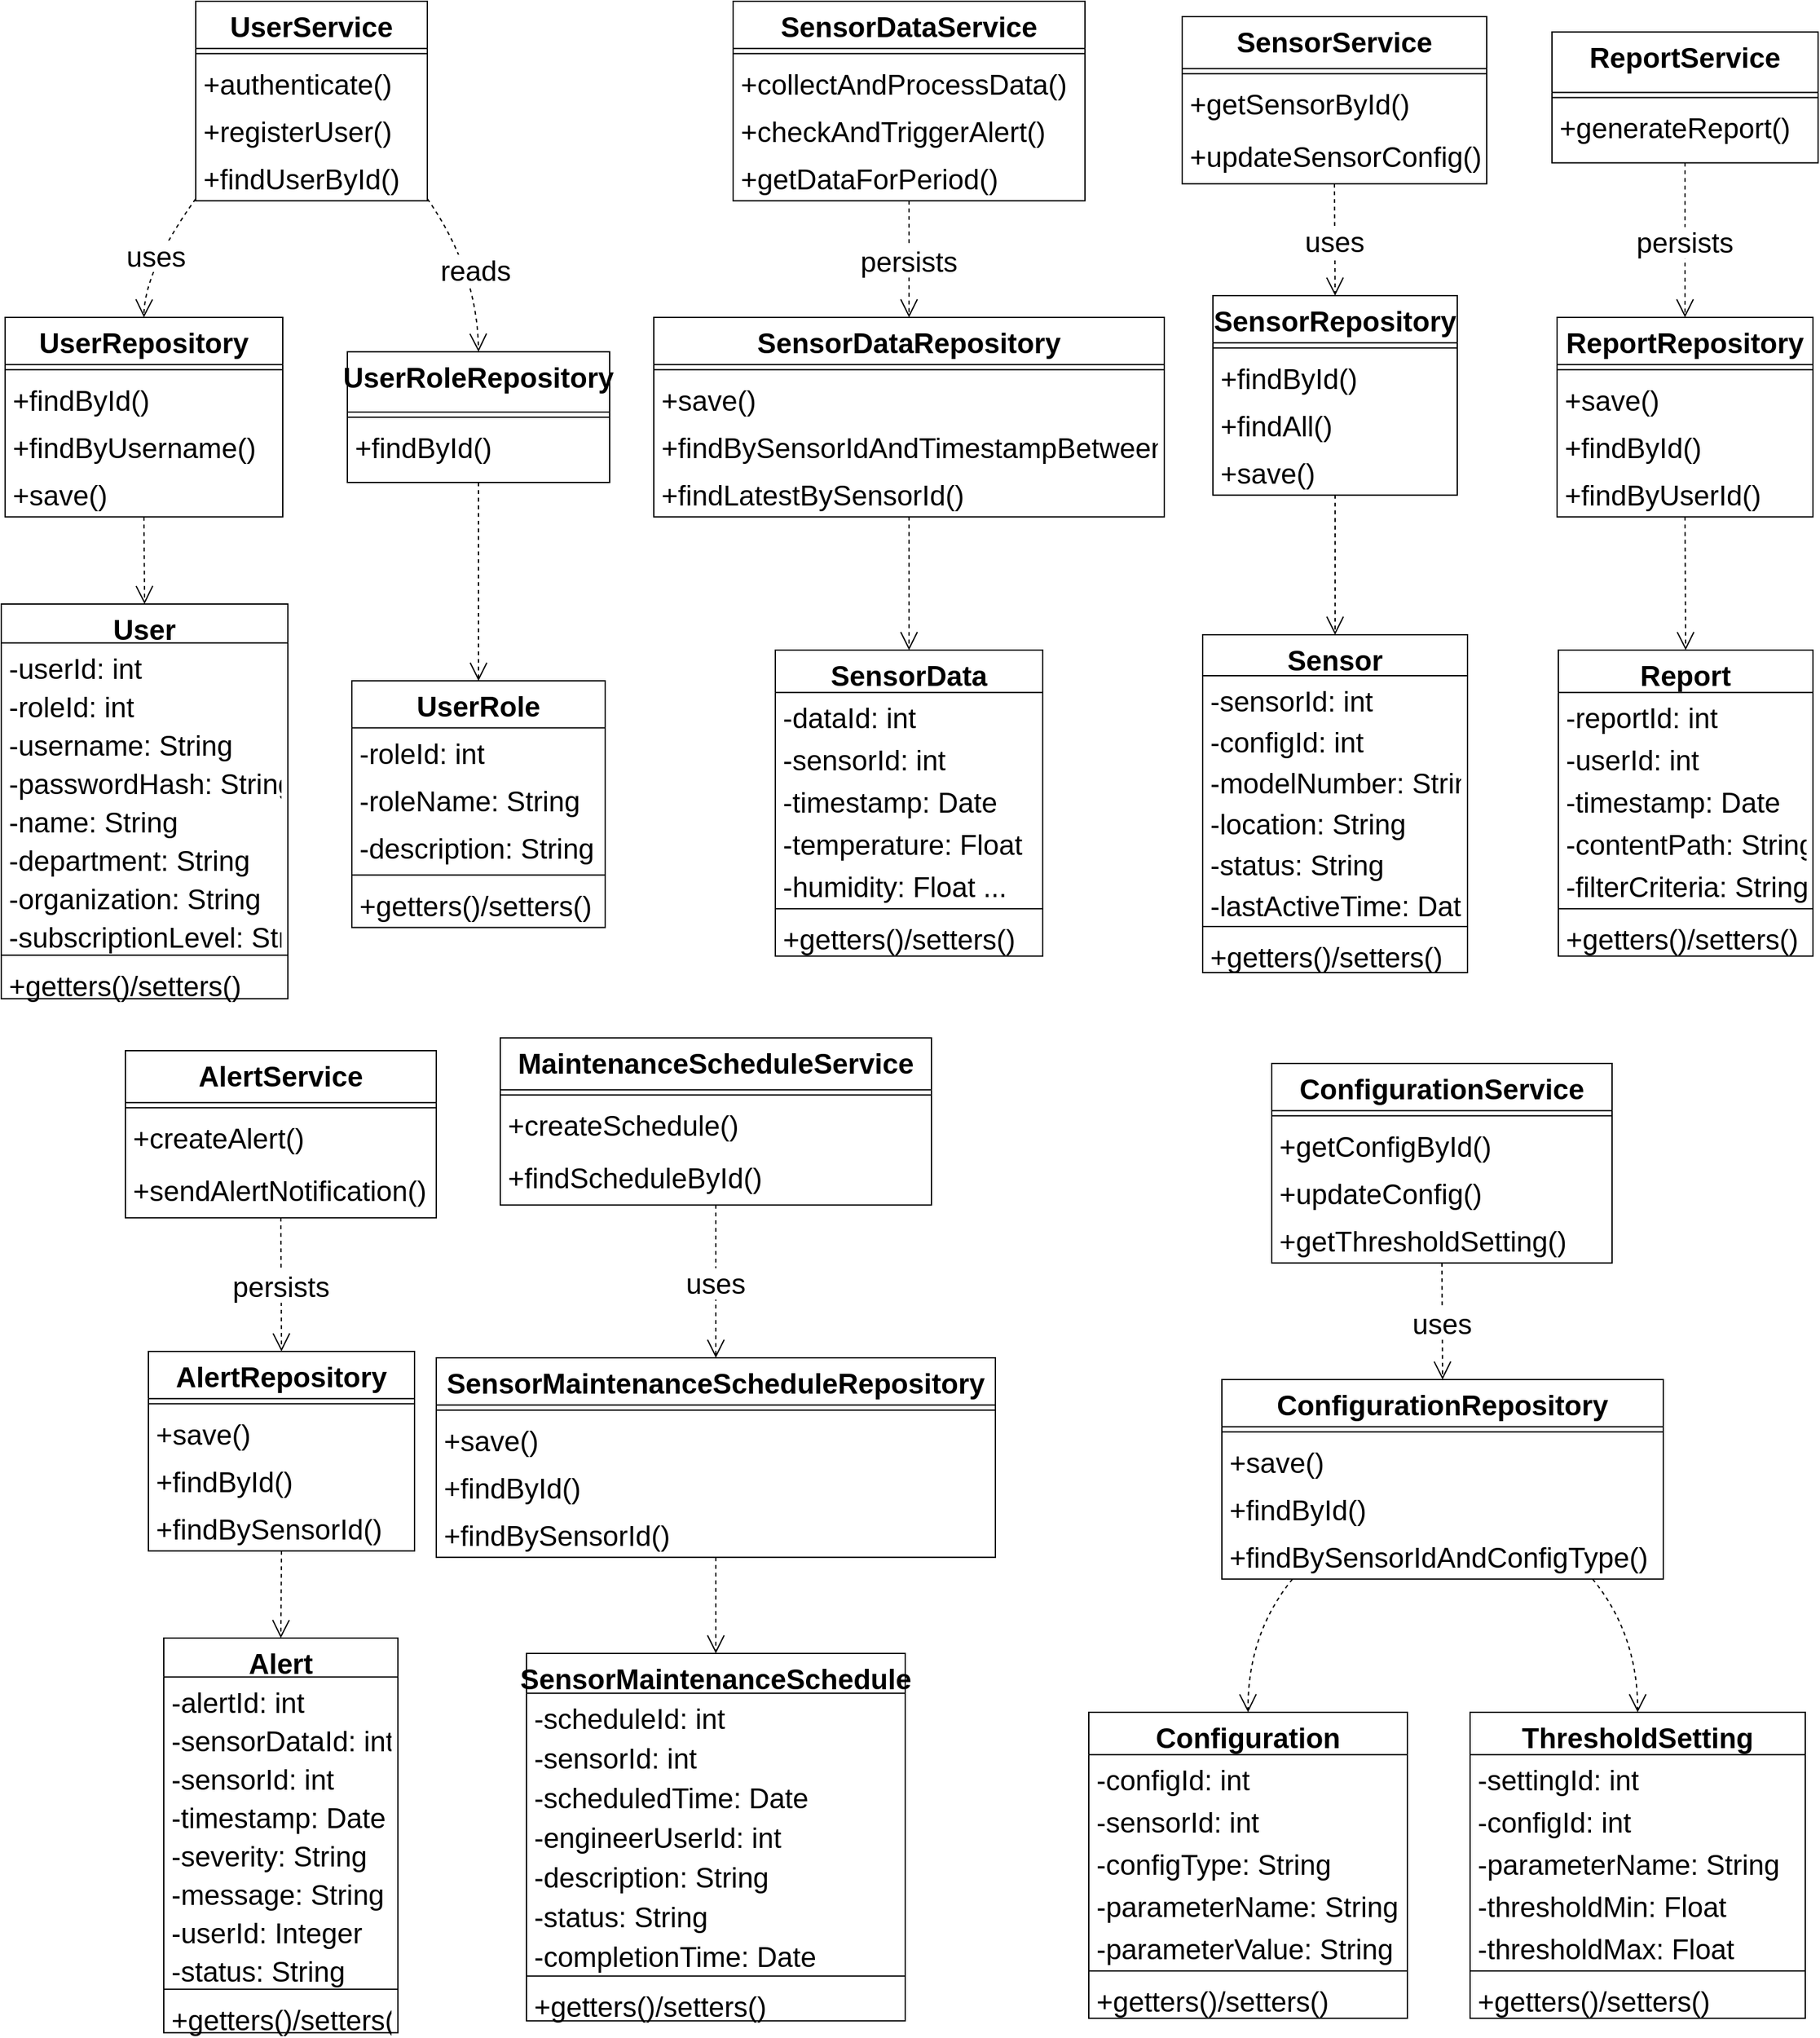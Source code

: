 <mxfile version="26.1.1">
  <diagram name="第 1 页" id="MVSlBnco3BvouE9T-JUd">
    <mxGraphModel dx="3489" dy="2351" grid="1" gridSize="10" guides="1" tooltips="1" connect="1" arrows="1" fold="1" page="1" pageScale="1" pageWidth="827" pageHeight="1169" math="0" shadow="0">
      <root>
        <mxCell id="0" />
        <mxCell id="1" parent="0" />
        <mxCell id="HAWDGhvLWeC8sxfQrLCT-81" value="UserService" style="swimlane;fontStyle=1;align=center;verticalAlign=top;childLayout=stackLayout;horizontal=1;startSize=36.889;horizontalStack=0;resizeParent=1;resizeParentMax=0;resizeLast=0;collapsible=0;marginBottom=0;fontSize=22;" vertex="1" parent="1">
          <mxGeometry x="172" y="20" width="181" height="155.889" as="geometry" />
        </mxCell>
        <mxCell id="HAWDGhvLWeC8sxfQrLCT-82" style="line;strokeWidth=1;fillColor=none;align=left;verticalAlign=middle;spacingTop=-1;spacingLeft=3;spacingRight=3;rotatable=0;labelPosition=right;points=[];portConstraint=eastwest;strokeColor=inherit;fontSize=22;" vertex="1" parent="HAWDGhvLWeC8sxfQrLCT-81">
          <mxGeometry y="36.889" width="181" height="8" as="geometry" />
        </mxCell>
        <mxCell id="HAWDGhvLWeC8sxfQrLCT-83" value="+authenticate()" style="text;strokeColor=none;fillColor=none;align=left;verticalAlign=top;spacingLeft=4;spacingRight=4;overflow=hidden;rotatable=0;points=[[0,0.5],[1,0.5]];portConstraint=eastwest;fontSize=22;" vertex="1" parent="HAWDGhvLWeC8sxfQrLCT-81">
          <mxGeometry y="44.889" width="181" height="37" as="geometry" />
        </mxCell>
        <mxCell id="HAWDGhvLWeC8sxfQrLCT-84" value="+registerUser()" style="text;strokeColor=none;fillColor=none;align=left;verticalAlign=top;spacingLeft=4;spacingRight=4;overflow=hidden;rotatable=0;points=[[0,0.5],[1,0.5]];portConstraint=eastwest;fontSize=22;" vertex="1" parent="HAWDGhvLWeC8sxfQrLCT-81">
          <mxGeometry y="81.889" width="181" height="37" as="geometry" />
        </mxCell>
        <mxCell id="HAWDGhvLWeC8sxfQrLCT-85" value="+findUserById()" style="text;strokeColor=none;fillColor=none;align=left;verticalAlign=top;spacingLeft=4;spacingRight=4;overflow=hidden;rotatable=0;points=[[0,0.5],[1,0.5]];portConstraint=eastwest;fontSize=22;" vertex="1" parent="HAWDGhvLWeC8sxfQrLCT-81">
          <mxGeometry y="118.889" width="181" height="37" as="geometry" />
        </mxCell>
        <mxCell id="HAWDGhvLWeC8sxfQrLCT-86" value="SensorDataService" style="swimlane;fontStyle=1;align=center;verticalAlign=top;childLayout=stackLayout;horizontal=1;startSize=36.889;horizontalStack=0;resizeParent=1;resizeParentMax=0;resizeLast=0;collapsible=0;marginBottom=0;fontSize=22;" vertex="1" parent="1">
          <mxGeometry x="592" y="20" width="275" height="155.889" as="geometry" />
        </mxCell>
        <mxCell id="HAWDGhvLWeC8sxfQrLCT-87" style="line;strokeWidth=1;fillColor=none;align=left;verticalAlign=middle;spacingTop=-1;spacingLeft=3;spacingRight=3;rotatable=0;labelPosition=right;points=[];portConstraint=eastwest;strokeColor=inherit;fontSize=22;" vertex="1" parent="HAWDGhvLWeC8sxfQrLCT-86">
          <mxGeometry y="36.889" width="275" height="8" as="geometry" />
        </mxCell>
        <mxCell id="HAWDGhvLWeC8sxfQrLCT-88" value="+collectAndProcessData()" style="text;strokeColor=none;fillColor=none;align=left;verticalAlign=top;spacingLeft=4;spacingRight=4;overflow=hidden;rotatable=0;points=[[0,0.5],[1,0.5]];portConstraint=eastwest;fontSize=22;" vertex="1" parent="HAWDGhvLWeC8sxfQrLCT-86">
          <mxGeometry y="44.889" width="275" height="37" as="geometry" />
        </mxCell>
        <mxCell id="HAWDGhvLWeC8sxfQrLCT-89" value="+checkAndTriggerAlert()" style="text;strokeColor=none;fillColor=none;align=left;verticalAlign=top;spacingLeft=4;spacingRight=4;overflow=hidden;rotatable=0;points=[[0,0.5],[1,0.5]];portConstraint=eastwest;fontSize=22;" vertex="1" parent="HAWDGhvLWeC8sxfQrLCT-86">
          <mxGeometry y="81.889" width="275" height="37" as="geometry" />
        </mxCell>
        <mxCell id="HAWDGhvLWeC8sxfQrLCT-90" value="+getDataForPeriod()" style="text;strokeColor=none;fillColor=none;align=left;verticalAlign=top;spacingLeft=4;spacingRight=4;overflow=hidden;rotatable=0;points=[[0,0.5],[1,0.5]];portConstraint=eastwest;fontSize=22;" vertex="1" parent="HAWDGhvLWeC8sxfQrLCT-86">
          <mxGeometry y="118.889" width="275" height="37" as="geometry" />
        </mxCell>
        <mxCell id="HAWDGhvLWeC8sxfQrLCT-91" value="SensorService" style="swimlane;fontStyle=1;align=center;verticalAlign=top;childLayout=stackLayout;horizontal=1;startSize=40.571;horizontalStack=0;resizeParent=1;resizeParentMax=0;resizeLast=0;collapsible=0;marginBottom=0;fontSize=22;" vertex="1" parent="1">
          <mxGeometry x="943" y="32" width="238" height="130.571" as="geometry" />
        </mxCell>
        <mxCell id="HAWDGhvLWeC8sxfQrLCT-92" style="line;strokeWidth=1;fillColor=none;align=left;verticalAlign=middle;spacingTop=-1;spacingLeft=3;spacingRight=3;rotatable=0;labelPosition=right;points=[];portConstraint=eastwest;strokeColor=inherit;fontSize=22;" vertex="1" parent="HAWDGhvLWeC8sxfQrLCT-91">
          <mxGeometry y="40.571" width="238" height="8" as="geometry" />
        </mxCell>
        <mxCell id="HAWDGhvLWeC8sxfQrLCT-93" value="+getSensorById()" style="text;strokeColor=none;fillColor=none;align=left;verticalAlign=top;spacingLeft=4;spacingRight=4;overflow=hidden;rotatable=0;points=[[0,0.5],[1,0.5]];portConstraint=eastwest;fontSize=22;" vertex="1" parent="HAWDGhvLWeC8sxfQrLCT-91">
          <mxGeometry y="48.571" width="238" height="41" as="geometry" />
        </mxCell>
        <mxCell id="HAWDGhvLWeC8sxfQrLCT-94" value="+updateSensorConfig()" style="text;strokeColor=none;fillColor=none;align=left;verticalAlign=top;spacingLeft=4;spacingRight=4;overflow=hidden;rotatable=0;points=[[0,0.5],[1,0.5]];portConstraint=eastwest;fontSize=22;" vertex="1" parent="HAWDGhvLWeC8sxfQrLCT-91">
          <mxGeometry y="89.571" width="238" height="41" as="geometry" />
        </mxCell>
        <mxCell id="HAWDGhvLWeC8sxfQrLCT-95" value="ReportService" style="swimlane;fontStyle=1;align=center;verticalAlign=top;childLayout=stackLayout;horizontal=1;startSize=47.2;horizontalStack=0;resizeParent=1;resizeParentMax=0;resizeLast=0;collapsible=0;marginBottom=0;fontSize=22;" vertex="1" parent="1">
          <mxGeometry x="1232" y="44" width="208" height="102.2" as="geometry" />
        </mxCell>
        <mxCell id="HAWDGhvLWeC8sxfQrLCT-96" style="line;strokeWidth=1;fillColor=none;align=left;verticalAlign=middle;spacingTop=-1;spacingLeft=3;spacingRight=3;rotatable=0;labelPosition=right;points=[];portConstraint=eastwest;strokeColor=inherit;fontSize=22;" vertex="1" parent="HAWDGhvLWeC8sxfQrLCT-95">
          <mxGeometry y="47.2" width="208" height="8" as="geometry" />
        </mxCell>
        <mxCell id="HAWDGhvLWeC8sxfQrLCT-97" value="+generateReport()" style="text;strokeColor=none;fillColor=none;align=left;verticalAlign=top;spacingLeft=4;spacingRight=4;overflow=hidden;rotatable=0;points=[[0,0.5],[1,0.5]];portConstraint=eastwest;fontSize=22;" vertex="1" parent="HAWDGhvLWeC8sxfQrLCT-95">
          <mxGeometry y="55.2" width="208" height="47" as="geometry" />
        </mxCell>
        <mxCell id="HAWDGhvLWeC8sxfQrLCT-98" value="AlertService" style="swimlane;fontStyle=1;align=center;verticalAlign=top;childLayout=stackLayout;horizontal=1;startSize=40.571;horizontalStack=0;resizeParent=1;resizeParentMax=0;resizeLast=0;collapsible=0;marginBottom=0;fontSize=22;" vertex="1" parent="1">
          <mxGeometry x="117" y="840" width="243" height="130.571" as="geometry" />
        </mxCell>
        <mxCell id="HAWDGhvLWeC8sxfQrLCT-99" style="line;strokeWidth=1;fillColor=none;align=left;verticalAlign=middle;spacingTop=-1;spacingLeft=3;spacingRight=3;rotatable=0;labelPosition=right;points=[];portConstraint=eastwest;strokeColor=inherit;fontSize=22;" vertex="1" parent="HAWDGhvLWeC8sxfQrLCT-98">
          <mxGeometry y="40.571" width="243" height="8" as="geometry" />
        </mxCell>
        <mxCell id="HAWDGhvLWeC8sxfQrLCT-100" value="+createAlert()" style="text;strokeColor=none;fillColor=none;align=left;verticalAlign=top;spacingLeft=4;spacingRight=4;overflow=hidden;rotatable=0;points=[[0,0.5],[1,0.5]];portConstraint=eastwest;fontSize=22;" vertex="1" parent="HAWDGhvLWeC8sxfQrLCT-98">
          <mxGeometry y="48.571" width="243" height="41" as="geometry" />
        </mxCell>
        <mxCell id="HAWDGhvLWeC8sxfQrLCT-101" value="+sendAlertNotification()" style="text;strokeColor=none;fillColor=none;align=left;verticalAlign=top;spacingLeft=4;spacingRight=4;overflow=hidden;rotatable=0;points=[[0,0.5],[1,0.5]];portConstraint=eastwest;fontSize=22;" vertex="1" parent="HAWDGhvLWeC8sxfQrLCT-98">
          <mxGeometry y="89.571" width="243" height="41" as="geometry" />
        </mxCell>
        <mxCell id="HAWDGhvLWeC8sxfQrLCT-102" value="MaintenanceScheduleService" style="swimlane;fontStyle=1;align=center;verticalAlign=top;childLayout=stackLayout;horizontal=1;startSize=40.571;horizontalStack=0;resizeParent=1;resizeParentMax=0;resizeLast=0;collapsible=0;marginBottom=0;fontSize=22;" vertex="1" parent="1">
          <mxGeometry x="410" y="830" width="337" height="130.571" as="geometry" />
        </mxCell>
        <mxCell id="HAWDGhvLWeC8sxfQrLCT-103" style="line;strokeWidth=1;fillColor=none;align=left;verticalAlign=middle;spacingTop=-1;spacingLeft=3;spacingRight=3;rotatable=0;labelPosition=right;points=[];portConstraint=eastwest;strokeColor=inherit;fontSize=22;" vertex="1" parent="HAWDGhvLWeC8sxfQrLCT-102">
          <mxGeometry y="40.571" width="337" height="8" as="geometry" />
        </mxCell>
        <mxCell id="HAWDGhvLWeC8sxfQrLCT-104" value="+createSchedule()" style="text;strokeColor=none;fillColor=none;align=left;verticalAlign=top;spacingLeft=4;spacingRight=4;overflow=hidden;rotatable=0;points=[[0,0.5],[1,0.5]];portConstraint=eastwest;fontSize=22;" vertex="1" parent="HAWDGhvLWeC8sxfQrLCT-102">
          <mxGeometry y="48.571" width="337" height="41" as="geometry" />
        </mxCell>
        <mxCell id="HAWDGhvLWeC8sxfQrLCT-105" value="+findScheduleById()" style="text;strokeColor=none;fillColor=none;align=left;verticalAlign=top;spacingLeft=4;spacingRight=4;overflow=hidden;rotatable=0;points=[[0,0.5],[1,0.5]];portConstraint=eastwest;fontSize=22;" vertex="1" parent="HAWDGhvLWeC8sxfQrLCT-102">
          <mxGeometry y="89.571" width="337" height="41" as="geometry" />
        </mxCell>
        <mxCell id="HAWDGhvLWeC8sxfQrLCT-106" value="ConfigurationService" style="swimlane;fontStyle=1;align=center;verticalAlign=top;childLayout=stackLayout;horizontal=1;startSize=36.889;horizontalStack=0;resizeParent=1;resizeParentMax=0;resizeLast=0;collapsible=0;marginBottom=0;fontSize=22;" vertex="1" parent="1">
          <mxGeometry x="1013" y="850" width="266" height="155.889" as="geometry" />
        </mxCell>
        <mxCell id="HAWDGhvLWeC8sxfQrLCT-107" style="line;strokeWidth=1;fillColor=none;align=left;verticalAlign=middle;spacingTop=-1;spacingLeft=3;spacingRight=3;rotatable=0;labelPosition=right;points=[];portConstraint=eastwest;strokeColor=inherit;fontSize=22;" vertex="1" parent="HAWDGhvLWeC8sxfQrLCT-106">
          <mxGeometry y="36.889" width="266" height="8" as="geometry" />
        </mxCell>
        <mxCell id="HAWDGhvLWeC8sxfQrLCT-108" value="+getConfigById()" style="text;strokeColor=none;fillColor=none;align=left;verticalAlign=top;spacingLeft=4;spacingRight=4;overflow=hidden;rotatable=0;points=[[0,0.5],[1,0.5]];portConstraint=eastwest;fontSize=22;" vertex="1" parent="HAWDGhvLWeC8sxfQrLCT-106">
          <mxGeometry y="44.889" width="266" height="37" as="geometry" />
        </mxCell>
        <mxCell id="HAWDGhvLWeC8sxfQrLCT-109" value="+updateConfig()" style="text;strokeColor=none;fillColor=none;align=left;verticalAlign=top;spacingLeft=4;spacingRight=4;overflow=hidden;rotatable=0;points=[[0,0.5],[1,0.5]];portConstraint=eastwest;fontSize=22;" vertex="1" parent="HAWDGhvLWeC8sxfQrLCT-106">
          <mxGeometry y="81.889" width="266" height="37" as="geometry" />
        </mxCell>
        <mxCell id="HAWDGhvLWeC8sxfQrLCT-110" value="+getThresholdSetting()" style="text;strokeColor=none;fillColor=none;align=left;verticalAlign=top;spacingLeft=4;spacingRight=4;overflow=hidden;rotatable=0;points=[[0,0.5],[1,0.5]];portConstraint=eastwest;fontSize=22;" vertex="1" parent="HAWDGhvLWeC8sxfQrLCT-106">
          <mxGeometry y="118.889" width="266" height="37" as="geometry" />
        </mxCell>
        <mxCell id="HAWDGhvLWeC8sxfQrLCT-111" value="UserRepository" style="swimlane;fontStyle=1;align=center;verticalAlign=top;childLayout=stackLayout;horizontal=1;startSize=36.889;horizontalStack=0;resizeParent=1;resizeParentMax=0;resizeLast=0;collapsible=0;marginBottom=0;fontSize=22;" vertex="1" parent="1">
          <mxGeometry x="23" y="267" width="217" height="155.889" as="geometry" />
        </mxCell>
        <mxCell id="HAWDGhvLWeC8sxfQrLCT-112" style="line;strokeWidth=1;fillColor=none;align=left;verticalAlign=middle;spacingTop=-1;spacingLeft=3;spacingRight=3;rotatable=0;labelPosition=right;points=[];portConstraint=eastwest;strokeColor=inherit;fontSize=22;" vertex="1" parent="HAWDGhvLWeC8sxfQrLCT-111">
          <mxGeometry y="36.889" width="217" height="8" as="geometry" />
        </mxCell>
        <mxCell id="HAWDGhvLWeC8sxfQrLCT-113" value="+findById()" style="text;strokeColor=none;fillColor=none;align=left;verticalAlign=top;spacingLeft=4;spacingRight=4;overflow=hidden;rotatable=0;points=[[0,0.5],[1,0.5]];portConstraint=eastwest;fontSize=22;" vertex="1" parent="HAWDGhvLWeC8sxfQrLCT-111">
          <mxGeometry y="44.889" width="217" height="37" as="geometry" />
        </mxCell>
        <mxCell id="HAWDGhvLWeC8sxfQrLCT-114" value="+findByUsername()" style="text;strokeColor=none;fillColor=none;align=left;verticalAlign=top;spacingLeft=4;spacingRight=4;overflow=hidden;rotatable=0;points=[[0,0.5],[1,0.5]];portConstraint=eastwest;fontSize=22;" vertex="1" parent="HAWDGhvLWeC8sxfQrLCT-111">
          <mxGeometry y="81.889" width="217" height="37" as="geometry" />
        </mxCell>
        <mxCell id="HAWDGhvLWeC8sxfQrLCT-115" value="+save()" style="text;strokeColor=none;fillColor=none;align=left;verticalAlign=top;spacingLeft=4;spacingRight=4;overflow=hidden;rotatable=0;points=[[0,0.5],[1,0.5]];portConstraint=eastwest;fontSize=22;" vertex="1" parent="HAWDGhvLWeC8sxfQrLCT-111">
          <mxGeometry y="118.889" width="217" height="37" as="geometry" />
        </mxCell>
        <mxCell id="HAWDGhvLWeC8sxfQrLCT-116" value="UserRoleRepository" style="swimlane;fontStyle=1;align=center;verticalAlign=top;childLayout=stackLayout;horizontal=1;startSize=47.2;horizontalStack=0;resizeParent=1;resizeParentMax=0;resizeLast=0;collapsible=0;marginBottom=0;fontSize=22;" vertex="1" parent="1">
          <mxGeometry x="290.5" y="293.84" width="205" height="102.2" as="geometry" />
        </mxCell>
        <mxCell id="HAWDGhvLWeC8sxfQrLCT-117" style="line;strokeWidth=1;fillColor=none;align=left;verticalAlign=middle;spacingTop=-1;spacingLeft=3;spacingRight=3;rotatable=0;labelPosition=right;points=[];portConstraint=eastwest;strokeColor=inherit;fontSize=22;" vertex="1" parent="HAWDGhvLWeC8sxfQrLCT-116">
          <mxGeometry y="47.2" width="205" height="8" as="geometry" />
        </mxCell>
        <mxCell id="HAWDGhvLWeC8sxfQrLCT-118" value="+findById()" style="text;strokeColor=none;fillColor=none;align=left;verticalAlign=top;spacingLeft=4;spacingRight=4;overflow=hidden;rotatable=0;points=[[0,0.5],[1,0.5]];portConstraint=eastwest;fontSize=22;" vertex="1" parent="HAWDGhvLWeC8sxfQrLCT-116">
          <mxGeometry y="55.2" width="205" height="47" as="geometry" />
        </mxCell>
        <mxCell id="HAWDGhvLWeC8sxfQrLCT-119" value="SensorRepository" style="swimlane;fontStyle=1;align=center;verticalAlign=top;childLayout=stackLayout;horizontal=1;startSize=36.889;horizontalStack=0;resizeParent=1;resizeParentMax=0;resizeLast=0;collapsible=0;marginBottom=0;fontSize=22;" vertex="1" parent="1">
          <mxGeometry x="967" y="250" width="191" height="155.889" as="geometry" />
        </mxCell>
        <mxCell id="HAWDGhvLWeC8sxfQrLCT-120" style="line;strokeWidth=1;fillColor=none;align=left;verticalAlign=middle;spacingTop=-1;spacingLeft=3;spacingRight=3;rotatable=0;labelPosition=right;points=[];portConstraint=eastwest;strokeColor=inherit;fontSize=22;" vertex="1" parent="HAWDGhvLWeC8sxfQrLCT-119">
          <mxGeometry y="36.889" width="191" height="8" as="geometry" />
        </mxCell>
        <mxCell id="HAWDGhvLWeC8sxfQrLCT-121" value="+findById()" style="text;strokeColor=none;fillColor=none;align=left;verticalAlign=top;spacingLeft=4;spacingRight=4;overflow=hidden;rotatable=0;points=[[0,0.5],[1,0.5]];portConstraint=eastwest;fontSize=22;" vertex="1" parent="HAWDGhvLWeC8sxfQrLCT-119">
          <mxGeometry y="44.889" width="191" height="37" as="geometry" />
        </mxCell>
        <mxCell id="HAWDGhvLWeC8sxfQrLCT-122" value="+findAll()" style="text;strokeColor=none;fillColor=none;align=left;verticalAlign=top;spacingLeft=4;spacingRight=4;overflow=hidden;rotatable=0;points=[[0,0.5],[1,0.5]];portConstraint=eastwest;fontSize=22;" vertex="1" parent="HAWDGhvLWeC8sxfQrLCT-119">
          <mxGeometry y="81.889" width="191" height="37" as="geometry" />
        </mxCell>
        <mxCell id="HAWDGhvLWeC8sxfQrLCT-123" value="+save()" style="text;strokeColor=none;fillColor=none;align=left;verticalAlign=top;spacingLeft=4;spacingRight=4;overflow=hidden;rotatable=0;points=[[0,0.5],[1,0.5]];portConstraint=eastwest;fontSize=22;" vertex="1" parent="HAWDGhvLWeC8sxfQrLCT-119">
          <mxGeometry y="118.889" width="191" height="37" as="geometry" />
        </mxCell>
        <mxCell id="HAWDGhvLWeC8sxfQrLCT-124" value="SensorDataRepository" style="swimlane;fontStyle=1;align=center;verticalAlign=top;childLayout=stackLayout;horizontal=1;startSize=36.889;horizontalStack=0;resizeParent=1;resizeParentMax=0;resizeLast=0;collapsible=0;marginBottom=0;fontSize=22;" vertex="1" parent="1">
          <mxGeometry x="530" y="267" width="399" height="155.889" as="geometry" />
        </mxCell>
        <mxCell id="HAWDGhvLWeC8sxfQrLCT-125" style="line;strokeWidth=1;fillColor=none;align=left;verticalAlign=middle;spacingTop=-1;spacingLeft=3;spacingRight=3;rotatable=0;labelPosition=right;points=[];portConstraint=eastwest;strokeColor=inherit;fontSize=22;" vertex="1" parent="HAWDGhvLWeC8sxfQrLCT-124">
          <mxGeometry y="36.889" width="399" height="8" as="geometry" />
        </mxCell>
        <mxCell id="HAWDGhvLWeC8sxfQrLCT-126" value="+save()" style="text;strokeColor=none;fillColor=none;align=left;verticalAlign=top;spacingLeft=4;spacingRight=4;overflow=hidden;rotatable=0;points=[[0,0.5],[1,0.5]];portConstraint=eastwest;fontSize=22;" vertex="1" parent="HAWDGhvLWeC8sxfQrLCT-124">
          <mxGeometry y="44.889" width="399" height="37" as="geometry" />
        </mxCell>
        <mxCell id="HAWDGhvLWeC8sxfQrLCT-127" value="+findBySensorIdAndTimestampBetween()" style="text;strokeColor=none;fillColor=none;align=left;verticalAlign=top;spacingLeft=4;spacingRight=4;overflow=hidden;rotatable=0;points=[[0,0.5],[1,0.5]];portConstraint=eastwest;fontSize=22;" vertex="1" parent="HAWDGhvLWeC8sxfQrLCT-124">
          <mxGeometry y="81.889" width="399" height="37" as="geometry" />
        </mxCell>
        <mxCell id="HAWDGhvLWeC8sxfQrLCT-128" value="+findLatestBySensorId()" style="text;strokeColor=none;fillColor=none;align=left;verticalAlign=top;spacingLeft=4;spacingRight=4;overflow=hidden;rotatable=0;points=[[0,0.5],[1,0.5]];portConstraint=eastwest;fontSize=22;" vertex="1" parent="HAWDGhvLWeC8sxfQrLCT-124">
          <mxGeometry y="118.889" width="399" height="37" as="geometry" />
        </mxCell>
        <mxCell id="HAWDGhvLWeC8sxfQrLCT-129" value="ReportRepository" style="swimlane;fontStyle=1;align=center;verticalAlign=top;childLayout=stackLayout;horizontal=1;startSize=36.889;horizontalStack=0;resizeParent=1;resizeParentMax=0;resizeLast=0;collapsible=0;marginBottom=0;fontSize=22;" vertex="1" parent="1">
          <mxGeometry x="1236" y="267" width="200" height="155.889" as="geometry" />
        </mxCell>
        <mxCell id="HAWDGhvLWeC8sxfQrLCT-130" style="line;strokeWidth=1;fillColor=none;align=left;verticalAlign=middle;spacingTop=-1;spacingLeft=3;spacingRight=3;rotatable=0;labelPosition=right;points=[];portConstraint=eastwest;strokeColor=inherit;fontSize=22;" vertex="1" parent="HAWDGhvLWeC8sxfQrLCT-129">
          <mxGeometry y="36.889" width="200" height="8" as="geometry" />
        </mxCell>
        <mxCell id="HAWDGhvLWeC8sxfQrLCT-131" value="+save()" style="text;strokeColor=none;fillColor=none;align=left;verticalAlign=top;spacingLeft=4;spacingRight=4;overflow=hidden;rotatable=0;points=[[0,0.5],[1,0.5]];portConstraint=eastwest;fontSize=22;" vertex="1" parent="HAWDGhvLWeC8sxfQrLCT-129">
          <mxGeometry y="44.889" width="200" height="37" as="geometry" />
        </mxCell>
        <mxCell id="HAWDGhvLWeC8sxfQrLCT-132" value="+findById()" style="text;strokeColor=none;fillColor=none;align=left;verticalAlign=top;spacingLeft=4;spacingRight=4;overflow=hidden;rotatable=0;points=[[0,0.5],[1,0.5]];portConstraint=eastwest;fontSize=22;" vertex="1" parent="HAWDGhvLWeC8sxfQrLCT-129">
          <mxGeometry y="81.889" width="200" height="37" as="geometry" />
        </mxCell>
        <mxCell id="HAWDGhvLWeC8sxfQrLCT-133" value="+findByUserId()" style="text;strokeColor=none;fillColor=none;align=left;verticalAlign=top;spacingLeft=4;spacingRight=4;overflow=hidden;rotatable=0;points=[[0,0.5],[1,0.5]];portConstraint=eastwest;fontSize=22;" vertex="1" parent="HAWDGhvLWeC8sxfQrLCT-129">
          <mxGeometry y="118.889" width="200" height="37" as="geometry" />
        </mxCell>
        <mxCell id="HAWDGhvLWeC8sxfQrLCT-134" value="AlertRepository" style="swimlane;fontStyle=1;align=center;verticalAlign=top;childLayout=stackLayout;horizontal=1;startSize=36.889;horizontalStack=0;resizeParent=1;resizeParentMax=0;resizeLast=0;collapsible=0;marginBottom=0;fontSize=22;" vertex="1" parent="1">
          <mxGeometry x="135" y="1075" width="208" height="155.889" as="geometry" />
        </mxCell>
        <mxCell id="HAWDGhvLWeC8sxfQrLCT-135" style="line;strokeWidth=1;fillColor=none;align=left;verticalAlign=middle;spacingTop=-1;spacingLeft=3;spacingRight=3;rotatable=0;labelPosition=right;points=[];portConstraint=eastwest;strokeColor=inherit;fontSize=22;" vertex="1" parent="HAWDGhvLWeC8sxfQrLCT-134">
          <mxGeometry y="36.889" width="208" height="8" as="geometry" />
        </mxCell>
        <mxCell id="HAWDGhvLWeC8sxfQrLCT-136" value="+save()" style="text;strokeColor=none;fillColor=none;align=left;verticalAlign=top;spacingLeft=4;spacingRight=4;overflow=hidden;rotatable=0;points=[[0,0.5],[1,0.5]];portConstraint=eastwest;fontSize=22;" vertex="1" parent="HAWDGhvLWeC8sxfQrLCT-134">
          <mxGeometry y="44.889" width="208" height="37" as="geometry" />
        </mxCell>
        <mxCell id="HAWDGhvLWeC8sxfQrLCT-137" value="+findById()" style="text;strokeColor=none;fillColor=none;align=left;verticalAlign=top;spacingLeft=4;spacingRight=4;overflow=hidden;rotatable=0;points=[[0,0.5],[1,0.5]];portConstraint=eastwest;fontSize=22;" vertex="1" parent="HAWDGhvLWeC8sxfQrLCT-134">
          <mxGeometry y="81.889" width="208" height="37" as="geometry" />
        </mxCell>
        <mxCell id="HAWDGhvLWeC8sxfQrLCT-138" value="+findBySensorId()" style="text;strokeColor=none;fillColor=none;align=left;verticalAlign=top;spacingLeft=4;spacingRight=4;overflow=hidden;rotatable=0;points=[[0,0.5],[1,0.5]];portConstraint=eastwest;fontSize=22;" vertex="1" parent="HAWDGhvLWeC8sxfQrLCT-134">
          <mxGeometry y="118.889" width="208" height="37" as="geometry" />
        </mxCell>
        <mxCell id="HAWDGhvLWeC8sxfQrLCT-139" value="SensorMaintenanceScheduleRepository" style="swimlane;fontStyle=1;align=center;verticalAlign=top;childLayout=stackLayout;horizontal=1;startSize=36.889;horizontalStack=0;resizeParent=1;resizeParentMax=0;resizeLast=0;collapsible=0;marginBottom=0;fontSize=22;" vertex="1" parent="1">
          <mxGeometry x="360" y="1080" width="437" height="155.889" as="geometry" />
        </mxCell>
        <mxCell id="HAWDGhvLWeC8sxfQrLCT-140" style="line;strokeWidth=1;fillColor=none;align=left;verticalAlign=middle;spacingTop=-1;spacingLeft=3;spacingRight=3;rotatable=0;labelPosition=right;points=[];portConstraint=eastwest;strokeColor=inherit;fontSize=22;" vertex="1" parent="HAWDGhvLWeC8sxfQrLCT-139">
          <mxGeometry y="36.889" width="437" height="8" as="geometry" />
        </mxCell>
        <mxCell id="HAWDGhvLWeC8sxfQrLCT-141" value="+save()" style="text;strokeColor=none;fillColor=none;align=left;verticalAlign=top;spacingLeft=4;spacingRight=4;overflow=hidden;rotatable=0;points=[[0,0.5],[1,0.5]];portConstraint=eastwest;fontSize=22;" vertex="1" parent="HAWDGhvLWeC8sxfQrLCT-139">
          <mxGeometry y="44.889" width="437" height="37" as="geometry" />
        </mxCell>
        <mxCell id="HAWDGhvLWeC8sxfQrLCT-142" value="+findById()" style="text;strokeColor=none;fillColor=none;align=left;verticalAlign=top;spacingLeft=4;spacingRight=4;overflow=hidden;rotatable=0;points=[[0,0.5],[1,0.5]];portConstraint=eastwest;fontSize=22;" vertex="1" parent="HAWDGhvLWeC8sxfQrLCT-139">
          <mxGeometry y="81.889" width="437" height="37" as="geometry" />
        </mxCell>
        <mxCell id="HAWDGhvLWeC8sxfQrLCT-143" value="+findBySensorId()" style="text;strokeColor=none;fillColor=none;align=left;verticalAlign=top;spacingLeft=4;spacingRight=4;overflow=hidden;rotatable=0;points=[[0,0.5],[1,0.5]];portConstraint=eastwest;fontSize=22;" vertex="1" parent="HAWDGhvLWeC8sxfQrLCT-139">
          <mxGeometry y="118.889" width="437" height="37" as="geometry" />
        </mxCell>
        <mxCell id="HAWDGhvLWeC8sxfQrLCT-144" value="ConfigurationRepository" style="swimlane;fontStyle=1;align=center;verticalAlign=top;childLayout=stackLayout;horizontal=1;startSize=36.889;horizontalStack=0;resizeParent=1;resizeParentMax=0;resizeLast=0;collapsible=0;marginBottom=0;fontSize=22;" vertex="1" parent="1">
          <mxGeometry x="974" y="1097" width="345" height="155.889" as="geometry" />
        </mxCell>
        <mxCell id="HAWDGhvLWeC8sxfQrLCT-145" style="line;strokeWidth=1;fillColor=none;align=left;verticalAlign=middle;spacingTop=-1;spacingLeft=3;spacingRight=3;rotatable=0;labelPosition=right;points=[];portConstraint=eastwest;strokeColor=inherit;fontSize=22;" vertex="1" parent="HAWDGhvLWeC8sxfQrLCT-144">
          <mxGeometry y="36.889" width="345" height="8" as="geometry" />
        </mxCell>
        <mxCell id="HAWDGhvLWeC8sxfQrLCT-146" value="+save()" style="text;strokeColor=none;fillColor=none;align=left;verticalAlign=top;spacingLeft=4;spacingRight=4;overflow=hidden;rotatable=0;points=[[0,0.5],[1,0.5]];portConstraint=eastwest;fontSize=22;" vertex="1" parent="HAWDGhvLWeC8sxfQrLCT-144">
          <mxGeometry y="44.889" width="345" height="37" as="geometry" />
        </mxCell>
        <mxCell id="HAWDGhvLWeC8sxfQrLCT-147" value="+findById()" style="text;strokeColor=none;fillColor=none;align=left;verticalAlign=top;spacingLeft=4;spacingRight=4;overflow=hidden;rotatable=0;points=[[0,0.5],[1,0.5]];portConstraint=eastwest;fontSize=22;" vertex="1" parent="HAWDGhvLWeC8sxfQrLCT-144">
          <mxGeometry y="81.889" width="345" height="37" as="geometry" />
        </mxCell>
        <mxCell id="HAWDGhvLWeC8sxfQrLCT-148" value="+findBySensorIdAndConfigType()" style="text;strokeColor=none;fillColor=none;align=left;verticalAlign=top;spacingLeft=4;spacingRight=4;overflow=hidden;rotatable=0;points=[[0,0.5],[1,0.5]];portConstraint=eastwest;fontSize=22;" vertex="1" parent="HAWDGhvLWeC8sxfQrLCT-144">
          <mxGeometry y="118.889" width="345" height="37" as="geometry" />
        </mxCell>
        <mxCell id="HAWDGhvLWeC8sxfQrLCT-149" value="User" style="swimlane;fontStyle=1;align=center;verticalAlign=top;childLayout=stackLayout;horizontal=1;startSize=30.4;horizontalStack=0;resizeParent=1;resizeParentMax=0;resizeLast=0;collapsible=0;marginBottom=0;fontSize=22;" vertex="1" parent="1">
          <mxGeometry x="20" y="491" width="224" height="308.4" as="geometry" />
        </mxCell>
        <mxCell id="HAWDGhvLWeC8sxfQrLCT-150" value="-userId: int" style="text;strokeColor=none;fillColor=none;align=left;verticalAlign=top;spacingLeft=4;spacingRight=4;overflow=hidden;rotatable=0;points=[[0,0.5],[1,0.5]];portConstraint=eastwest;fontSize=22;" vertex="1" parent="HAWDGhvLWeC8sxfQrLCT-149">
          <mxGeometry y="30.4" width="224" height="30" as="geometry" />
        </mxCell>
        <mxCell id="HAWDGhvLWeC8sxfQrLCT-151" value="-roleId: int" style="text;strokeColor=none;fillColor=none;align=left;verticalAlign=top;spacingLeft=4;spacingRight=4;overflow=hidden;rotatable=0;points=[[0,0.5],[1,0.5]];portConstraint=eastwest;fontSize=22;" vertex="1" parent="HAWDGhvLWeC8sxfQrLCT-149">
          <mxGeometry y="60.4" width="224" height="30" as="geometry" />
        </mxCell>
        <mxCell id="HAWDGhvLWeC8sxfQrLCT-152" value="-username: String" style="text;strokeColor=none;fillColor=none;align=left;verticalAlign=top;spacingLeft=4;spacingRight=4;overflow=hidden;rotatable=0;points=[[0,0.5],[1,0.5]];portConstraint=eastwest;fontSize=22;" vertex="1" parent="HAWDGhvLWeC8sxfQrLCT-149">
          <mxGeometry y="90.4" width="224" height="30" as="geometry" />
        </mxCell>
        <mxCell id="HAWDGhvLWeC8sxfQrLCT-153" value="-passwordHash: String" style="text;strokeColor=none;fillColor=none;align=left;verticalAlign=top;spacingLeft=4;spacingRight=4;overflow=hidden;rotatable=0;points=[[0,0.5],[1,0.5]];portConstraint=eastwest;fontSize=22;" vertex="1" parent="HAWDGhvLWeC8sxfQrLCT-149">
          <mxGeometry y="120.4" width="224" height="30" as="geometry" />
        </mxCell>
        <mxCell id="HAWDGhvLWeC8sxfQrLCT-154" value="-name: String" style="text;strokeColor=none;fillColor=none;align=left;verticalAlign=top;spacingLeft=4;spacingRight=4;overflow=hidden;rotatable=0;points=[[0,0.5],[1,0.5]];portConstraint=eastwest;fontSize=22;" vertex="1" parent="HAWDGhvLWeC8sxfQrLCT-149">
          <mxGeometry y="150.4" width="224" height="30" as="geometry" />
        </mxCell>
        <mxCell id="HAWDGhvLWeC8sxfQrLCT-155" value="-department: String" style="text;strokeColor=none;fillColor=none;align=left;verticalAlign=top;spacingLeft=4;spacingRight=4;overflow=hidden;rotatable=0;points=[[0,0.5],[1,0.5]];portConstraint=eastwest;fontSize=22;" vertex="1" parent="HAWDGhvLWeC8sxfQrLCT-149">
          <mxGeometry y="180.4" width="224" height="30" as="geometry" />
        </mxCell>
        <mxCell id="HAWDGhvLWeC8sxfQrLCT-156" value="-organization: String" style="text;strokeColor=none;fillColor=none;align=left;verticalAlign=top;spacingLeft=4;spacingRight=4;overflow=hidden;rotatable=0;points=[[0,0.5],[1,0.5]];portConstraint=eastwest;fontSize=22;" vertex="1" parent="HAWDGhvLWeC8sxfQrLCT-149">
          <mxGeometry y="210.4" width="224" height="30" as="geometry" />
        </mxCell>
        <mxCell id="HAWDGhvLWeC8sxfQrLCT-157" value="-subscriptionLevel: String" style="text;strokeColor=none;fillColor=none;align=left;verticalAlign=top;spacingLeft=4;spacingRight=4;overflow=hidden;rotatable=0;points=[[0,0.5],[1,0.5]];portConstraint=eastwest;fontSize=22;" vertex="1" parent="HAWDGhvLWeC8sxfQrLCT-149">
          <mxGeometry y="240.4" width="224" height="30" as="geometry" />
        </mxCell>
        <mxCell id="HAWDGhvLWeC8sxfQrLCT-158" style="line;strokeWidth=1;fillColor=none;align=left;verticalAlign=middle;spacingTop=-1;spacingLeft=3;spacingRight=3;rotatable=0;labelPosition=right;points=[];portConstraint=eastwest;strokeColor=inherit;fontSize=22;" vertex="1" parent="HAWDGhvLWeC8sxfQrLCT-149">
          <mxGeometry y="270.4" width="224" height="8" as="geometry" />
        </mxCell>
        <mxCell id="HAWDGhvLWeC8sxfQrLCT-159" value="+getters()/setters()" style="text;strokeColor=none;fillColor=none;align=left;verticalAlign=top;spacingLeft=4;spacingRight=4;overflow=hidden;rotatable=0;points=[[0,0.5],[1,0.5]];portConstraint=eastwest;fontSize=22;" vertex="1" parent="HAWDGhvLWeC8sxfQrLCT-149">
          <mxGeometry y="278.4" width="224" height="30" as="geometry" />
        </mxCell>
        <mxCell id="HAWDGhvLWeC8sxfQrLCT-160" value="UserRole" style="swimlane;fontStyle=1;align=center;verticalAlign=top;childLayout=stackLayout;horizontal=1;startSize=36.8;horizontalStack=0;resizeParent=1;resizeParentMax=0;resizeLast=0;collapsible=0;marginBottom=0;fontSize=22;" vertex="1" parent="1">
          <mxGeometry x="294" y="551" width="198" height="192.8" as="geometry" />
        </mxCell>
        <mxCell id="HAWDGhvLWeC8sxfQrLCT-161" value="-roleId: int" style="text;strokeColor=none;fillColor=none;align=left;verticalAlign=top;spacingLeft=4;spacingRight=4;overflow=hidden;rotatable=0;points=[[0,0.5],[1,0.5]];portConstraint=eastwest;fontSize=22;" vertex="1" parent="HAWDGhvLWeC8sxfQrLCT-160">
          <mxGeometry y="36.8" width="198" height="37" as="geometry" />
        </mxCell>
        <mxCell id="HAWDGhvLWeC8sxfQrLCT-162" value="-roleName: String" style="text;strokeColor=none;fillColor=none;align=left;verticalAlign=top;spacingLeft=4;spacingRight=4;overflow=hidden;rotatable=0;points=[[0,0.5],[1,0.5]];portConstraint=eastwest;fontSize=22;" vertex="1" parent="HAWDGhvLWeC8sxfQrLCT-160">
          <mxGeometry y="73.8" width="198" height="37" as="geometry" />
        </mxCell>
        <mxCell id="HAWDGhvLWeC8sxfQrLCT-163" value="-description: String" style="text;strokeColor=none;fillColor=none;align=left;verticalAlign=top;spacingLeft=4;spacingRight=4;overflow=hidden;rotatable=0;points=[[0,0.5],[1,0.5]];portConstraint=eastwest;fontSize=22;" vertex="1" parent="HAWDGhvLWeC8sxfQrLCT-160">
          <mxGeometry y="110.8" width="198" height="37" as="geometry" />
        </mxCell>
        <mxCell id="HAWDGhvLWeC8sxfQrLCT-164" style="line;strokeWidth=1;fillColor=none;align=left;verticalAlign=middle;spacingTop=-1;spacingLeft=3;spacingRight=3;rotatable=0;labelPosition=right;points=[];portConstraint=eastwest;strokeColor=inherit;fontSize=22;" vertex="1" parent="HAWDGhvLWeC8sxfQrLCT-160">
          <mxGeometry y="147.8" width="198" height="8" as="geometry" />
        </mxCell>
        <mxCell id="HAWDGhvLWeC8sxfQrLCT-165" value="+getters()/setters()" style="text;strokeColor=none;fillColor=none;align=left;verticalAlign=top;spacingLeft=4;spacingRight=4;overflow=hidden;rotatable=0;points=[[0,0.5],[1,0.5]];portConstraint=eastwest;fontSize=22;" vertex="1" parent="HAWDGhvLWeC8sxfQrLCT-160">
          <mxGeometry y="155.8" width="198" height="37" as="geometry" />
        </mxCell>
        <mxCell id="HAWDGhvLWeC8sxfQrLCT-166" value="Sensor" style="swimlane;fontStyle=1;align=center;verticalAlign=top;childLayout=stackLayout;horizontal=1;startSize=32;horizontalStack=0;resizeParent=1;resizeParentMax=0;resizeLast=0;collapsible=0;marginBottom=0;fontSize=22;" vertex="1" parent="1">
          <mxGeometry x="959" y="515" width="207" height="264" as="geometry" />
        </mxCell>
        <mxCell id="HAWDGhvLWeC8sxfQrLCT-167" value="-sensorId: int" style="text;strokeColor=none;fillColor=none;align=left;verticalAlign=top;spacingLeft=4;spacingRight=4;overflow=hidden;rotatable=0;points=[[0,0.5],[1,0.5]];portConstraint=eastwest;fontSize=22;" vertex="1" parent="HAWDGhvLWeC8sxfQrLCT-166">
          <mxGeometry y="32" width="207" height="32" as="geometry" />
        </mxCell>
        <mxCell id="HAWDGhvLWeC8sxfQrLCT-168" value="-configId: int" style="text;strokeColor=none;fillColor=none;align=left;verticalAlign=top;spacingLeft=4;spacingRight=4;overflow=hidden;rotatable=0;points=[[0,0.5],[1,0.5]];portConstraint=eastwest;fontSize=22;" vertex="1" parent="HAWDGhvLWeC8sxfQrLCT-166">
          <mxGeometry y="64" width="207" height="32" as="geometry" />
        </mxCell>
        <mxCell id="HAWDGhvLWeC8sxfQrLCT-169" value="-modelNumber: String" style="text;strokeColor=none;fillColor=none;align=left;verticalAlign=top;spacingLeft=4;spacingRight=4;overflow=hidden;rotatable=0;points=[[0,0.5],[1,0.5]];portConstraint=eastwest;fontSize=22;" vertex="1" parent="HAWDGhvLWeC8sxfQrLCT-166">
          <mxGeometry y="96" width="207" height="32" as="geometry" />
        </mxCell>
        <mxCell id="HAWDGhvLWeC8sxfQrLCT-170" value="-location: String" style="text;strokeColor=none;fillColor=none;align=left;verticalAlign=top;spacingLeft=4;spacingRight=4;overflow=hidden;rotatable=0;points=[[0,0.5],[1,0.5]];portConstraint=eastwest;fontSize=22;" vertex="1" parent="HAWDGhvLWeC8sxfQrLCT-166">
          <mxGeometry y="128" width="207" height="32" as="geometry" />
        </mxCell>
        <mxCell id="HAWDGhvLWeC8sxfQrLCT-171" value="-status: String" style="text;strokeColor=none;fillColor=none;align=left;verticalAlign=top;spacingLeft=4;spacingRight=4;overflow=hidden;rotatable=0;points=[[0,0.5],[1,0.5]];portConstraint=eastwest;fontSize=22;" vertex="1" parent="HAWDGhvLWeC8sxfQrLCT-166">
          <mxGeometry y="160" width="207" height="32" as="geometry" />
        </mxCell>
        <mxCell id="HAWDGhvLWeC8sxfQrLCT-172" value="-lastActiveTime: Date" style="text;strokeColor=none;fillColor=none;align=left;verticalAlign=top;spacingLeft=4;spacingRight=4;overflow=hidden;rotatable=0;points=[[0,0.5],[1,0.5]];portConstraint=eastwest;fontSize=22;" vertex="1" parent="HAWDGhvLWeC8sxfQrLCT-166">
          <mxGeometry y="192" width="207" height="32" as="geometry" />
        </mxCell>
        <mxCell id="HAWDGhvLWeC8sxfQrLCT-173" style="line;strokeWidth=1;fillColor=none;align=left;verticalAlign=middle;spacingTop=-1;spacingLeft=3;spacingRight=3;rotatable=0;labelPosition=right;points=[];portConstraint=eastwest;strokeColor=inherit;fontSize=22;" vertex="1" parent="HAWDGhvLWeC8sxfQrLCT-166">
          <mxGeometry y="224" width="207" height="8" as="geometry" />
        </mxCell>
        <mxCell id="HAWDGhvLWeC8sxfQrLCT-174" value="+getters()/setters()" style="text;strokeColor=none;fillColor=none;align=left;verticalAlign=top;spacingLeft=4;spacingRight=4;overflow=hidden;rotatable=0;points=[[0,0.5],[1,0.5]];portConstraint=eastwest;fontSize=22;" vertex="1" parent="HAWDGhvLWeC8sxfQrLCT-166">
          <mxGeometry y="232" width="207" height="32" as="geometry" />
        </mxCell>
        <mxCell id="HAWDGhvLWeC8sxfQrLCT-175" value="SensorData" style="swimlane;fontStyle=1;align=center;verticalAlign=top;childLayout=stackLayout;horizontal=1;startSize=33.143;horizontalStack=0;resizeParent=1;resizeParentMax=0;resizeLast=0;collapsible=0;marginBottom=0;fontSize=22;" vertex="1" parent="1">
          <mxGeometry x="625" y="527" width="209" height="239.143" as="geometry" />
        </mxCell>
        <mxCell id="HAWDGhvLWeC8sxfQrLCT-176" value="-dataId: int" style="text;strokeColor=none;fillColor=none;align=left;verticalAlign=top;spacingLeft=4;spacingRight=4;overflow=hidden;rotatable=0;points=[[0,0.5],[1,0.5]];portConstraint=eastwest;fontSize=22;" vertex="1" parent="HAWDGhvLWeC8sxfQrLCT-175">
          <mxGeometry y="33.143" width="209" height="33" as="geometry" />
        </mxCell>
        <mxCell id="HAWDGhvLWeC8sxfQrLCT-177" value="-sensorId: int" style="text;strokeColor=none;fillColor=none;align=left;verticalAlign=top;spacingLeft=4;spacingRight=4;overflow=hidden;rotatable=0;points=[[0,0.5],[1,0.5]];portConstraint=eastwest;fontSize=22;" vertex="1" parent="HAWDGhvLWeC8sxfQrLCT-175">
          <mxGeometry y="66.143" width="209" height="33" as="geometry" />
        </mxCell>
        <mxCell id="HAWDGhvLWeC8sxfQrLCT-178" value="-timestamp: Date" style="text;strokeColor=none;fillColor=none;align=left;verticalAlign=top;spacingLeft=4;spacingRight=4;overflow=hidden;rotatable=0;points=[[0,0.5],[1,0.5]];portConstraint=eastwest;fontSize=22;" vertex="1" parent="HAWDGhvLWeC8sxfQrLCT-175">
          <mxGeometry y="99.143" width="209" height="33" as="geometry" />
        </mxCell>
        <mxCell id="HAWDGhvLWeC8sxfQrLCT-179" value="-temperature: Float" style="text;strokeColor=none;fillColor=none;align=left;verticalAlign=top;spacingLeft=4;spacingRight=4;overflow=hidden;rotatable=0;points=[[0,0.5],[1,0.5]];portConstraint=eastwest;fontSize=22;" vertex="1" parent="HAWDGhvLWeC8sxfQrLCT-175">
          <mxGeometry y="132.143" width="209" height="33" as="geometry" />
        </mxCell>
        <mxCell id="HAWDGhvLWeC8sxfQrLCT-180" value="-humidity: Float ..." style="text;strokeColor=none;fillColor=none;align=left;verticalAlign=top;spacingLeft=4;spacingRight=4;overflow=hidden;rotatable=0;points=[[0,0.5],[1,0.5]];portConstraint=eastwest;fontSize=22;" vertex="1" parent="HAWDGhvLWeC8sxfQrLCT-175">
          <mxGeometry y="165.143" width="209" height="33" as="geometry" />
        </mxCell>
        <mxCell id="HAWDGhvLWeC8sxfQrLCT-181" style="line;strokeWidth=1;fillColor=none;align=left;verticalAlign=middle;spacingTop=-1;spacingLeft=3;spacingRight=3;rotatable=0;labelPosition=right;points=[];portConstraint=eastwest;strokeColor=inherit;fontSize=22;" vertex="1" parent="HAWDGhvLWeC8sxfQrLCT-175">
          <mxGeometry y="198.143" width="209" height="8" as="geometry" />
        </mxCell>
        <mxCell id="HAWDGhvLWeC8sxfQrLCT-182" value="+getters()/setters()" style="text;strokeColor=none;fillColor=none;align=left;verticalAlign=top;spacingLeft=4;spacingRight=4;overflow=hidden;rotatable=0;points=[[0,0.5],[1,0.5]];portConstraint=eastwest;fontSize=22;" vertex="1" parent="HAWDGhvLWeC8sxfQrLCT-175">
          <mxGeometry y="206.143" width="209" height="33" as="geometry" />
        </mxCell>
        <mxCell id="HAWDGhvLWeC8sxfQrLCT-183" value="Report" style="swimlane;fontStyle=1;align=center;verticalAlign=top;childLayout=stackLayout;horizontal=1;startSize=33.143;horizontalStack=0;resizeParent=1;resizeParentMax=0;resizeLast=0;collapsible=0;marginBottom=0;fontSize=22;" vertex="1" parent="1">
          <mxGeometry x="1237" y="527" width="199" height="239.143" as="geometry" />
        </mxCell>
        <mxCell id="HAWDGhvLWeC8sxfQrLCT-184" value="-reportId: int" style="text;strokeColor=none;fillColor=none;align=left;verticalAlign=top;spacingLeft=4;spacingRight=4;overflow=hidden;rotatable=0;points=[[0,0.5],[1,0.5]];portConstraint=eastwest;fontSize=22;" vertex="1" parent="HAWDGhvLWeC8sxfQrLCT-183">
          <mxGeometry y="33.143" width="199" height="33" as="geometry" />
        </mxCell>
        <mxCell id="HAWDGhvLWeC8sxfQrLCT-185" value="-userId: int" style="text;strokeColor=none;fillColor=none;align=left;verticalAlign=top;spacingLeft=4;spacingRight=4;overflow=hidden;rotatable=0;points=[[0,0.5],[1,0.5]];portConstraint=eastwest;fontSize=22;" vertex="1" parent="HAWDGhvLWeC8sxfQrLCT-183">
          <mxGeometry y="66.143" width="199" height="33" as="geometry" />
        </mxCell>
        <mxCell id="HAWDGhvLWeC8sxfQrLCT-186" value="-timestamp: Date" style="text;strokeColor=none;fillColor=none;align=left;verticalAlign=top;spacingLeft=4;spacingRight=4;overflow=hidden;rotatable=0;points=[[0,0.5],[1,0.5]];portConstraint=eastwest;fontSize=22;" vertex="1" parent="HAWDGhvLWeC8sxfQrLCT-183">
          <mxGeometry y="99.143" width="199" height="33" as="geometry" />
        </mxCell>
        <mxCell id="HAWDGhvLWeC8sxfQrLCT-187" value="-contentPath: String" style="text;strokeColor=none;fillColor=none;align=left;verticalAlign=top;spacingLeft=4;spacingRight=4;overflow=hidden;rotatable=0;points=[[0,0.5],[1,0.5]];portConstraint=eastwest;fontSize=22;" vertex="1" parent="HAWDGhvLWeC8sxfQrLCT-183">
          <mxGeometry y="132.143" width="199" height="33" as="geometry" />
        </mxCell>
        <mxCell id="HAWDGhvLWeC8sxfQrLCT-188" value="-filterCriteria: String" style="text;strokeColor=none;fillColor=none;align=left;verticalAlign=top;spacingLeft=4;spacingRight=4;overflow=hidden;rotatable=0;points=[[0,0.5],[1,0.5]];portConstraint=eastwest;fontSize=22;" vertex="1" parent="HAWDGhvLWeC8sxfQrLCT-183">
          <mxGeometry y="165.143" width="199" height="33" as="geometry" />
        </mxCell>
        <mxCell id="HAWDGhvLWeC8sxfQrLCT-189" style="line;strokeWidth=1;fillColor=none;align=left;verticalAlign=middle;spacingTop=-1;spacingLeft=3;spacingRight=3;rotatable=0;labelPosition=right;points=[];portConstraint=eastwest;strokeColor=inherit;fontSize=22;" vertex="1" parent="HAWDGhvLWeC8sxfQrLCT-183">
          <mxGeometry y="198.143" width="199" height="8" as="geometry" />
        </mxCell>
        <mxCell id="HAWDGhvLWeC8sxfQrLCT-190" value="+getters()/setters()" style="text;strokeColor=none;fillColor=none;align=left;verticalAlign=top;spacingLeft=4;spacingRight=4;overflow=hidden;rotatable=0;points=[[0,0.5],[1,0.5]];portConstraint=eastwest;fontSize=22;" vertex="1" parent="HAWDGhvLWeC8sxfQrLCT-183">
          <mxGeometry y="206.143" width="199" height="33" as="geometry" />
        </mxCell>
        <mxCell id="HAWDGhvLWeC8sxfQrLCT-191" value="Alert" style="swimlane;fontStyle=1;align=center;verticalAlign=top;childLayout=stackLayout;horizontal=1;startSize=30.4;horizontalStack=0;resizeParent=1;resizeParentMax=0;resizeLast=0;collapsible=0;marginBottom=0;fontSize=22;" vertex="1" parent="1">
          <mxGeometry x="147" y="1299" width="183" height="308.4" as="geometry" />
        </mxCell>
        <mxCell id="HAWDGhvLWeC8sxfQrLCT-192" value="-alertId: int" style="text;strokeColor=none;fillColor=none;align=left;verticalAlign=top;spacingLeft=4;spacingRight=4;overflow=hidden;rotatable=0;points=[[0,0.5],[1,0.5]];portConstraint=eastwest;fontSize=22;" vertex="1" parent="HAWDGhvLWeC8sxfQrLCT-191">
          <mxGeometry y="30.4" width="183" height="30" as="geometry" />
        </mxCell>
        <mxCell id="HAWDGhvLWeC8sxfQrLCT-193" value="-sensorDataId: int" style="text;strokeColor=none;fillColor=none;align=left;verticalAlign=top;spacingLeft=4;spacingRight=4;overflow=hidden;rotatable=0;points=[[0,0.5],[1,0.5]];portConstraint=eastwest;fontSize=22;" vertex="1" parent="HAWDGhvLWeC8sxfQrLCT-191">
          <mxGeometry y="60.4" width="183" height="30" as="geometry" />
        </mxCell>
        <mxCell id="HAWDGhvLWeC8sxfQrLCT-194" value="-sensorId: int" style="text;strokeColor=none;fillColor=none;align=left;verticalAlign=top;spacingLeft=4;spacingRight=4;overflow=hidden;rotatable=0;points=[[0,0.5],[1,0.5]];portConstraint=eastwest;fontSize=22;" vertex="1" parent="HAWDGhvLWeC8sxfQrLCT-191">
          <mxGeometry y="90.4" width="183" height="30" as="geometry" />
        </mxCell>
        <mxCell id="HAWDGhvLWeC8sxfQrLCT-195" value="-timestamp: Date" style="text;strokeColor=none;fillColor=none;align=left;verticalAlign=top;spacingLeft=4;spacingRight=4;overflow=hidden;rotatable=0;points=[[0,0.5],[1,0.5]];portConstraint=eastwest;fontSize=22;" vertex="1" parent="HAWDGhvLWeC8sxfQrLCT-191">
          <mxGeometry y="120.4" width="183" height="30" as="geometry" />
        </mxCell>
        <mxCell id="HAWDGhvLWeC8sxfQrLCT-196" value="-severity: String" style="text;strokeColor=none;fillColor=none;align=left;verticalAlign=top;spacingLeft=4;spacingRight=4;overflow=hidden;rotatable=0;points=[[0,0.5],[1,0.5]];portConstraint=eastwest;fontSize=22;" vertex="1" parent="HAWDGhvLWeC8sxfQrLCT-191">
          <mxGeometry y="150.4" width="183" height="30" as="geometry" />
        </mxCell>
        <mxCell id="HAWDGhvLWeC8sxfQrLCT-197" value="-message: String" style="text;strokeColor=none;fillColor=none;align=left;verticalAlign=top;spacingLeft=4;spacingRight=4;overflow=hidden;rotatable=0;points=[[0,0.5],[1,0.5]];portConstraint=eastwest;fontSize=22;" vertex="1" parent="HAWDGhvLWeC8sxfQrLCT-191">
          <mxGeometry y="180.4" width="183" height="30" as="geometry" />
        </mxCell>
        <mxCell id="HAWDGhvLWeC8sxfQrLCT-198" value="-userId: Integer" style="text;strokeColor=none;fillColor=none;align=left;verticalAlign=top;spacingLeft=4;spacingRight=4;overflow=hidden;rotatable=0;points=[[0,0.5],[1,0.5]];portConstraint=eastwest;fontSize=22;" vertex="1" parent="HAWDGhvLWeC8sxfQrLCT-191">
          <mxGeometry y="210.4" width="183" height="30" as="geometry" />
        </mxCell>
        <mxCell id="HAWDGhvLWeC8sxfQrLCT-199" value="-status: String" style="text;strokeColor=none;fillColor=none;align=left;verticalAlign=top;spacingLeft=4;spacingRight=4;overflow=hidden;rotatable=0;points=[[0,0.5],[1,0.5]];portConstraint=eastwest;fontSize=22;" vertex="1" parent="HAWDGhvLWeC8sxfQrLCT-191">
          <mxGeometry y="240.4" width="183" height="30" as="geometry" />
        </mxCell>
        <mxCell id="HAWDGhvLWeC8sxfQrLCT-200" style="line;strokeWidth=1;fillColor=none;align=left;verticalAlign=middle;spacingTop=-1;spacingLeft=3;spacingRight=3;rotatable=0;labelPosition=right;points=[];portConstraint=eastwest;strokeColor=inherit;fontSize=22;" vertex="1" parent="HAWDGhvLWeC8sxfQrLCT-191">
          <mxGeometry y="270.4" width="183" height="8" as="geometry" />
        </mxCell>
        <mxCell id="HAWDGhvLWeC8sxfQrLCT-201" value="+getters()/setters()" style="text;strokeColor=none;fillColor=none;align=left;verticalAlign=top;spacingLeft=4;spacingRight=4;overflow=hidden;rotatable=0;points=[[0,0.5],[1,0.5]];portConstraint=eastwest;fontSize=22;" vertex="1" parent="HAWDGhvLWeC8sxfQrLCT-191">
          <mxGeometry y="278.4" width="183" height="30" as="geometry" />
        </mxCell>
        <mxCell id="HAWDGhvLWeC8sxfQrLCT-202" value="SensorMaintenanceSchedule" style="swimlane;fontStyle=1;align=center;verticalAlign=top;childLayout=stackLayout;horizontal=1;startSize=31.111;horizontalStack=0;resizeParent=1;resizeParentMax=0;resizeLast=0;collapsible=0;marginBottom=0;fontSize=22;" vertex="1" parent="1">
          <mxGeometry x="430.5" y="1311" width="296" height="287.111" as="geometry" />
        </mxCell>
        <mxCell id="HAWDGhvLWeC8sxfQrLCT-203" value="-scheduleId: int" style="text;strokeColor=none;fillColor=none;align=left;verticalAlign=top;spacingLeft=4;spacingRight=4;overflow=hidden;rotatable=0;points=[[0,0.5],[1,0.5]];portConstraint=eastwest;fontSize=22;" vertex="1" parent="HAWDGhvLWeC8sxfQrLCT-202">
          <mxGeometry y="31.111" width="296" height="31" as="geometry" />
        </mxCell>
        <mxCell id="HAWDGhvLWeC8sxfQrLCT-204" value="-sensorId: int" style="text;strokeColor=none;fillColor=none;align=left;verticalAlign=top;spacingLeft=4;spacingRight=4;overflow=hidden;rotatable=0;points=[[0,0.5],[1,0.5]];portConstraint=eastwest;fontSize=22;" vertex="1" parent="HAWDGhvLWeC8sxfQrLCT-202">
          <mxGeometry y="62.111" width="296" height="31" as="geometry" />
        </mxCell>
        <mxCell id="HAWDGhvLWeC8sxfQrLCT-205" value="-scheduledTime: Date" style="text;strokeColor=none;fillColor=none;align=left;verticalAlign=top;spacingLeft=4;spacingRight=4;overflow=hidden;rotatable=0;points=[[0,0.5],[1,0.5]];portConstraint=eastwest;fontSize=22;" vertex="1" parent="HAWDGhvLWeC8sxfQrLCT-202">
          <mxGeometry y="93.111" width="296" height="31" as="geometry" />
        </mxCell>
        <mxCell id="HAWDGhvLWeC8sxfQrLCT-206" value="-engineerUserId: int" style="text;strokeColor=none;fillColor=none;align=left;verticalAlign=top;spacingLeft=4;spacingRight=4;overflow=hidden;rotatable=0;points=[[0,0.5],[1,0.5]];portConstraint=eastwest;fontSize=22;" vertex="1" parent="HAWDGhvLWeC8sxfQrLCT-202">
          <mxGeometry y="124.111" width="296" height="31" as="geometry" />
        </mxCell>
        <mxCell id="HAWDGhvLWeC8sxfQrLCT-207" value="-description: String" style="text;strokeColor=none;fillColor=none;align=left;verticalAlign=top;spacingLeft=4;spacingRight=4;overflow=hidden;rotatable=0;points=[[0,0.5],[1,0.5]];portConstraint=eastwest;fontSize=22;" vertex="1" parent="HAWDGhvLWeC8sxfQrLCT-202">
          <mxGeometry y="155.111" width="296" height="31" as="geometry" />
        </mxCell>
        <mxCell id="HAWDGhvLWeC8sxfQrLCT-208" value="-status: String" style="text;strokeColor=none;fillColor=none;align=left;verticalAlign=top;spacingLeft=4;spacingRight=4;overflow=hidden;rotatable=0;points=[[0,0.5],[1,0.5]];portConstraint=eastwest;fontSize=22;" vertex="1" parent="HAWDGhvLWeC8sxfQrLCT-202">
          <mxGeometry y="186.111" width="296" height="31" as="geometry" />
        </mxCell>
        <mxCell id="HAWDGhvLWeC8sxfQrLCT-209" value="-completionTime: Date" style="text;strokeColor=none;fillColor=none;align=left;verticalAlign=top;spacingLeft=4;spacingRight=4;overflow=hidden;rotatable=0;points=[[0,0.5],[1,0.5]];portConstraint=eastwest;fontSize=22;" vertex="1" parent="HAWDGhvLWeC8sxfQrLCT-202">
          <mxGeometry y="217.111" width="296" height="31" as="geometry" />
        </mxCell>
        <mxCell id="HAWDGhvLWeC8sxfQrLCT-210" style="line;strokeWidth=1;fillColor=none;align=left;verticalAlign=middle;spacingTop=-1;spacingLeft=3;spacingRight=3;rotatable=0;labelPosition=right;points=[];portConstraint=eastwest;strokeColor=inherit;fontSize=22;" vertex="1" parent="HAWDGhvLWeC8sxfQrLCT-202">
          <mxGeometry y="248.111" width="296" height="8" as="geometry" />
        </mxCell>
        <mxCell id="HAWDGhvLWeC8sxfQrLCT-211" value="+getters()/setters()" style="text;strokeColor=none;fillColor=none;align=left;verticalAlign=top;spacingLeft=4;spacingRight=4;overflow=hidden;rotatable=0;points=[[0,0.5],[1,0.5]];portConstraint=eastwest;fontSize=22;" vertex="1" parent="HAWDGhvLWeC8sxfQrLCT-202">
          <mxGeometry y="256.111" width="296" height="31" as="geometry" />
        </mxCell>
        <mxCell id="HAWDGhvLWeC8sxfQrLCT-212" value="Configuration" style="swimlane;fontStyle=1;align=center;verticalAlign=top;childLayout=stackLayout;horizontal=1;startSize=33.143;horizontalStack=0;resizeParent=1;resizeParentMax=0;resizeLast=0;collapsible=0;marginBottom=0;fontSize=22;" vertex="1" parent="1">
          <mxGeometry x="870" y="1357" width="249" height="239.143" as="geometry" />
        </mxCell>
        <mxCell id="HAWDGhvLWeC8sxfQrLCT-213" value="-configId: int" style="text;strokeColor=none;fillColor=none;align=left;verticalAlign=top;spacingLeft=4;spacingRight=4;overflow=hidden;rotatable=0;points=[[0,0.5],[1,0.5]];portConstraint=eastwest;fontSize=22;" vertex="1" parent="HAWDGhvLWeC8sxfQrLCT-212">
          <mxGeometry y="33.143" width="249" height="33" as="geometry" />
        </mxCell>
        <mxCell id="HAWDGhvLWeC8sxfQrLCT-214" value="-sensorId: int" style="text;strokeColor=none;fillColor=none;align=left;verticalAlign=top;spacingLeft=4;spacingRight=4;overflow=hidden;rotatable=0;points=[[0,0.5],[1,0.5]];portConstraint=eastwest;fontSize=22;" vertex="1" parent="HAWDGhvLWeC8sxfQrLCT-212">
          <mxGeometry y="66.143" width="249" height="33" as="geometry" />
        </mxCell>
        <mxCell id="HAWDGhvLWeC8sxfQrLCT-215" value="-configType: String" style="text;strokeColor=none;fillColor=none;align=left;verticalAlign=top;spacingLeft=4;spacingRight=4;overflow=hidden;rotatable=0;points=[[0,0.5],[1,0.5]];portConstraint=eastwest;fontSize=22;" vertex="1" parent="HAWDGhvLWeC8sxfQrLCT-212">
          <mxGeometry y="99.143" width="249" height="33" as="geometry" />
        </mxCell>
        <mxCell id="HAWDGhvLWeC8sxfQrLCT-216" value="-parameterName: String" style="text;strokeColor=none;fillColor=none;align=left;verticalAlign=top;spacingLeft=4;spacingRight=4;overflow=hidden;rotatable=0;points=[[0,0.5],[1,0.5]];portConstraint=eastwest;fontSize=22;" vertex="1" parent="HAWDGhvLWeC8sxfQrLCT-212">
          <mxGeometry y="132.143" width="249" height="33" as="geometry" />
        </mxCell>
        <mxCell id="HAWDGhvLWeC8sxfQrLCT-217" value="-parameterValue: String" style="text;strokeColor=none;fillColor=none;align=left;verticalAlign=top;spacingLeft=4;spacingRight=4;overflow=hidden;rotatable=0;points=[[0,0.5],[1,0.5]];portConstraint=eastwest;fontSize=22;" vertex="1" parent="HAWDGhvLWeC8sxfQrLCT-212">
          <mxGeometry y="165.143" width="249" height="33" as="geometry" />
        </mxCell>
        <mxCell id="HAWDGhvLWeC8sxfQrLCT-218" style="line;strokeWidth=1;fillColor=none;align=left;verticalAlign=middle;spacingTop=-1;spacingLeft=3;spacingRight=3;rotatable=0;labelPosition=right;points=[];portConstraint=eastwest;strokeColor=inherit;fontSize=22;" vertex="1" parent="HAWDGhvLWeC8sxfQrLCT-212">
          <mxGeometry y="198.143" width="249" height="8" as="geometry" />
        </mxCell>
        <mxCell id="HAWDGhvLWeC8sxfQrLCT-219" value="+getters()/setters()" style="text;strokeColor=none;fillColor=none;align=left;verticalAlign=top;spacingLeft=4;spacingRight=4;overflow=hidden;rotatable=0;points=[[0,0.5],[1,0.5]];portConstraint=eastwest;fontSize=22;" vertex="1" parent="HAWDGhvLWeC8sxfQrLCT-212">
          <mxGeometry y="206.143" width="249" height="33" as="geometry" />
        </mxCell>
        <mxCell id="HAWDGhvLWeC8sxfQrLCT-220" value="ThresholdSetting" style="swimlane;fontStyle=1;align=center;verticalAlign=top;childLayout=stackLayout;horizontal=1;startSize=33.143;horizontalStack=0;resizeParent=1;resizeParentMax=0;resizeLast=0;collapsible=0;marginBottom=0;fontSize=22;" vertex="1" parent="1">
          <mxGeometry x="1168" y="1357" width="262" height="239.143" as="geometry" />
        </mxCell>
        <mxCell id="HAWDGhvLWeC8sxfQrLCT-221" value="-settingId: int" style="text;strokeColor=none;fillColor=none;align=left;verticalAlign=top;spacingLeft=4;spacingRight=4;overflow=hidden;rotatable=0;points=[[0,0.5],[1,0.5]];portConstraint=eastwest;fontSize=22;" vertex="1" parent="HAWDGhvLWeC8sxfQrLCT-220">
          <mxGeometry y="33.143" width="262" height="33" as="geometry" />
        </mxCell>
        <mxCell id="HAWDGhvLWeC8sxfQrLCT-222" value="-configId: int" style="text;strokeColor=none;fillColor=none;align=left;verticalAlign=top;spacingLeft=4;spacingRight=4;overflow=hidden;rotatable=0;points=[[0,0.5],[1,0.5]];portConstraint=eastwest;fontSize=22;" vertex="1" parent="HAWDGhvLWeC8sxfQrLCT-220">
          <mxGeometry y="66.143" width="262" height="33" as="geometry" />
        </mxCell>
        <mxCell id="HAWDGhvLWeC8sxfQrLCT-223" value="-parameterName: String" style="text;strokeColor=none;fillColor=none;align=left;verticalAlign=top;spacingLeft=4;spacingRight=4;overflow=hidden;rotatable=0;points=[[0,0.5],[1,0.5]];portConstraint=eastwest;fontSize=22;" vertex="1" parent="HAWDGhvLWeC8sxfQrLCT-220">
          <mxGeometry y="99.143" width="262" height="33" as="geometry" />
        </mxCell>
        <mxCell id="HAWDGhvLWeC8sxfQrLCT-224" value="-thresholdMin: Float" style="text;strokeColor=none;fillColor=none;align=left;verticalAlign=top;spacingLeft=4;spacingRight=4;overflow=hidden;rotatable=0;points=[[0,0.5],[1,0.5]];portConstraint=eastwest;fontSize=22;" vertex="1" parent="HAWDGhvLWeC8sxfQrLCT-220">
          <mxGeometry y="132.143" width="262" height="33" as="geometry" />
        </mxCell>
        <mxCell id="HAWDGhvLWeC8sxfQrLCT-225" value="-thresholdMax: Float" style="text;strokeColor=none;fillColor=none;align=left;verticalAlign=top;spacingLeft=4;spacingRight=4;overflow=hidden;rotatable=0;points=[[0,0.5],[1,0.5]];portConstraint=eastwest;fontSize=22;" vertex="1" parent="HAWDGhvLWeC8sxfQrLCT-220">
          <mxGeometry y="165.143" width="262" height="33" as="geometry" />
        </mxCell>
        <mxCell id="HAWDGhvLWeC8sxfQrLCT-226" style="line;strokeWidth=1;fillColor=none;align=left;verticalAlign=middle;spacingTop=-1;spacingLeft=3;spacingRight=3;rotatable=0;labelPosition=right;points=[];portConstraint=eastwest;strokeColor=inherit;fontSize=22;" vertex="1" parent="HAWDGhvLWeC8sxfQrLCT-220">
          <mxGeometry y="198.143" width="262" height="8" as="geometry" />
        </mxCell>
        <mxCell id="HAWDGhvLWeC8sxfQrLCT-227" value="+getters()/setters()" style="text;strokeColor=none;fillColor=none;align=left;verticalAlign=top;spacingLeft=4;spacingRight=4;overflow=hidden;rotatable=0;points=[[0,0.5],[1,0.5]];portConstraint=eastwest;fontSize=22;" vertex="1" parent="HAWDGhvLWeC8sxfQrLCT-220">
          <mxGeometry y="206.143" width="262" height="33" as="geometry" />
        </mxCell>
        <mxCell id="HAWDGhvLWeC8sxfQrLCT-228" value="uses" style="curved=1;dashed=1;startArrow=none;endArrow=open;endSize=12;exitX=0;exitY=0.99;entryX=0.5;entryY=0;rounded=0;fontSize=22;" edge="1" parent="1" source="HAWDGhvLWeC8sxfQrLCT-81" target="HAWDGhvLWeC8sxfQrLCT-111">
          <mxGeometry relative="1" as="geometry">
            <Array as="points">
              <mxPoint x="132" y="230" />
            </Array>
          </mxGeometry>
        </mxCell>
        <mxCell id="HAWDGhvLWeC8sxfQrLCT-229" value="reads" style="curved=1;dashed=1;startArrow=none;endArrow=open;endSize=12;exitX=1;exitY=0.99;entryX=0.5;entryY=0;rounded=0;fontSize=22;" edge="1" parent="1" source="HAWDGhvLWeC8sxfQrLCT-81" target="HAWDGhvLWeC8sxfQrLCT-116">
          <mxGeometry relative="1" as="geometry">
            <Array as="points">
              <mxPoint x="392" y="230" />
            </Array>
          </mxGeometry>
        </mxCell>
        <mxCell id="HAWDGhvLWeC8sxfQrLCT-230" value="persists" style="curved=1;dashed=1;startArrow=none;endArrow=open;endSize=12;exitX=0.5;exitY=1;entryX=0.5;entryY=0;rounded=0;fontSize=22;" edge="1" parent="1" source="HAWDGhvLWeC8sxfQrLCT-86" target="HAWDGhvLWeC8sxfQrLCT-124">
          <mxGeometry relative="1" as="geometry">
            <Array as="points" />
          </mxGeometry>
        </mxCell>
        <mxCell id="HAWDGhvLWeC8sxfQrLCT-231" value="uses" style="curved=1;dashed=1;startArrow=none;endArrow=open;endSize=12;exitX=0.5;exitY=1;entryX=0.5;entryY=0;rounded=0;fontSize=22;" edge="1" parent="1" source="HAWDGhvLWeC8sxfQrLCT-91" target="HAWDGhvLWeC8sxfQrLCT-119">
          <mxGeometry relative="1" as="geometry">
            <Array as="points" />
          </mxGeometry>
        </mxCell>
        <mxCell id="HAWDGhvLWeC8sxfQrLCT-232" value="persists" style="curved=1;dashed=1;startArrow=none;endArrow=open;endSize=12;exitX=0.5;exitY=1;entryX=0.5;entryY=0;rounded=0;fontSize=22;" edge="1" parent="1" source="HAWDGhvLWeC8sxfQrLCT-95" target="HAWDGhvLWeC8sxfQrLCT-129">
          <mxGeometry relative="1" as="geometry">
            <Array as="points" />
          </mxGeometry>
        </mxCell>
        <mxCell id="HAWDGhvLWeC8sxfQrLCT-233" value="persists" style="curved=1;dashed=1;startArrow=none;endArrow=open;endSize=12;exitX=0.5;exitY=1;entryX=0.5;entryY=0;rounded=0;fontSize=22;" edge="1" parent="1" source="HAWDGhvLWeC8sxfQrLCT-98" target="HAWDGhvLWeC8sxfQrLCT-134">
          <mxGeometry relative="1" as="geometry">
            <Array as="points" />
          </mxGeometry>
        </mxCell>
        <mxCell id="HAWDGhvLWeC8sxfQrLCT-234" value="uses" style="curved=1;dashed=1;startArrow=none;endArrow=open;endSize=12;exitX=0.5;exitY=1;entryX=0.5;entryY=0;rounded=0;fontSize=22;" edge="1" parent="1" source="HAWDGhvLWeC8sxfQrLCT-102" target="HAWDGhvLWeC8sxfQrLCT-139">
          <mxGeometry relative="1" as="geometry">
            <Array as="points" />
          </mxGeometry>
        </mxCell>
        <mxCell id="HAWDGhvLWeC8sxfQrLCT-235" value="uses" style="curved=1;dashed=1;startArrow=none;endArrow=open;endSize=12;exitX=0.5;exitY=1;entryX=0.5;entryY=0;rounded=0;fontSize=22;" edge="1" parent="1" source="HAWDGhvLWeC8sxfQrLCT-106" target="HAWDGhvLWeC8sxfQrLCT-144">
          <mxGeometry relative="1" as="geometry">
            <Array as="points" />
          </mxGeometry>
        </mxCell>
        <mxCell id="HAWDGhvLWeC8sxfQrLCT-236" value="" style="curved=1;dashed=1;startArrow=none;endArrow=open;endSize=12;exitX=0.5;exitY=1;entryX=0.5;entryY=0;rounded=0;fontSize=22;" edge="1" parent="1" source="HAWDGhvLWeC8sxfQrLCT-111" target="HAWDGhvLWeC8sxfQrLCT-149">
          <mxGeometry relative="1" as="geometry">
            <Array as="points" />
          </mxGeometry>
        </mxCell>
        <mxCell id="HAWDGhvLWeC8sxfQrLCT-237" value="" style="curved=1;dashed=1;startArrow=none;endArrow=open;endSize=12;exitX=0.5;exitY=1;entryX=0.5;entryY=0;rounded=0;fontSize=22;" edge="1" parent="1" source="HAWDGhvLWeC8sxfQrLCT-116" target="HAWDGhvLWeC8sxfQrLCT-160">
          <mxGeometry relative="1" as="geometry">
            <Array as="points" />
          </mxGeometry>
        </mxCell>
        <mxCell id="HAWDGhvLWeC8sxfQrLCT-238" value="" style="curved=1;dashed=1;startArrow=none;endArrow=open;endSize=12;exitX=0.5;exitY=1;entryX=0.5;entryY=0;rounded=0;fontSize=22;" edge="1" parent="1" source="HAWDGhvLWeC8sxfQrLCT-119" target="HAWDGhvLWeC8sxfQrLCT-166">
          <mxGeometry relative="1" as="geometry">
            <Array as="points" />
          </mxGeometry>
        </mxCell>
        <mxCell id="HAWDGhvLWeC8sxfQrLCT-239" value="" style="curved=1;dashed=1;startArrow=none;endArrow=open;endSize=12;exitX=0.5;exitY=1;entryX=0.5;entryY=0;rounded=0;fontSize=22;" edge="1" parent="1" source="HAWDGhvLWeC8sxfQrLCT-124" target="HAWDGhvLWeC8sxfQrLCT-175">
          <mxGeometry relative="1" as="geometry">
            <Array as="points" />
          </mxGeometry>
        </mxCell>
        <mxCell id="HAWDGhvLWeC8sxfQrLCT-240" value="" style="curved=1;dashed=1;startArrow=none;endArrow=open;endSize=12;exitX=0.5;exitY=1;entryX=0.5;entryY=0;rounded=0;fontSize=22;" edge="1" parent="1" source="HAWDGhvLWeC8sxfQrLCT-129" target="HAWDGhvLWeC8sxfQrLCT-183">
          <mxGeometry relative="1" as="geometry">
            <Array as="points" />
          </mxGeometry>
        </mxCell>
        <mxCell id="HAWDGhvLWeC8sxfQrLCT-241" value="" style="curved=1;dashed=1;startArrow=none;endArrow=open;endSize=12;exitX=0.5;exitY=1;entryX=0.5;entryY=0;rounded=0;fontSize=22;" edge="1" parent="1" source="HAWDGhvLWeC8sxfQrLCT-134" target="HAWDGhvLWeC8sxfQrLCT-191">
          <mxGeometry relative="1" as="geometry">
            <Array as="points" />
          </mxGeometry>
        </mxCell>
        <mxCell id="HAWDGhvLWeC8sxfQrLCT-242" value="" style="curved=1;dashed=1;startArrow=none;endArrow=open;endSize=12;exitX=0.5;exitY=1;entryX=0.5;entryY=0;rounded=0;fontSize=22;" edge="1" parent="1" source="HAWDGhvLWeC8sxfQrLCT-139" target="HAWDGhvLWeC8sxfQrLCT-202">
          <mxGeometry relative="1" as="geometry">
            <Array as="points" />
          </mxGeometry>
        </mxCell>
        <mxCell id="HAWDGhvLWeC8sxfQrLCT-243" value="" style="curved=1;dashed=1;startArrow=none;endArrow=open;endSize=12;exitX=0.16;exitY=1;entryX=0.5;entryY=0;rounded=0;fontSize=22;" edge="1" parent="1" source="HAWDGhvLWeC8sxfQrLCT-144" target="HAWDGhvLWeC8sxfQrLCT-212">
          <mxGeometry relative="1" as="geometry">
            <Array as="points">
              <mxPoint x="994" y="1296" />
            </Array>
          </mxGeometry>
        </mxCell>
        <mxCell id="HAWDGhvLWeC8sxfQrLCT-244" value="" style="curved=1;dashed=1;startArrow=none;endArrow=open;endSize=12;exitX=0.84;exitY=1;entryX=0.5;entryY=0;rounded=0;fontSize=22;" edge="1" parent="1" source="HAWDGhvLWeC8sxfQrLCT-144" target="HAWDGhvLWeC8sxfQrLCT-220">
          <mxGeometry relative="1" as="geometry">
            <Array as="points">
              <mxPoint x="1299" y="1296" />
            </Array>
          </mxGeometry>
        </mxCell>
      </root>
    </mxGraphModel>
  </diagram>
</mxfile>
